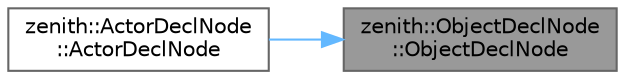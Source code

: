 digraph "zenith::ObjectDeclNode::ObjectDeclNode"
{
 // LATEX_PDF_SIZE
  bgcolor="transparent";
  edge [fontname=Helvetica,fontsize=10,labelfontname=Helvetica,labelfontsize=10];
  node [fontname=Helvetica,fontsize=10,shape=box,height=0.2,width=0.4];
  rankdir="RL";
  Node1 [id="Node000001",label="zenith::ObjectDeclNode\l::ObjectDeclNode",height=0.2,width=0.4,color="gray40", fillcolor="grey60", style="filled", fontcolor="black",tooltip=" "];
  Node1 -> Node2 [id="edge1_Node000001_Node000002",dir="back",color="steelblue1",style="solid",tooltip=" "];
  Node2 [id="Node000002",label="zenith::ActorDeclNode\l::ActorDeclNode",height=0.2,width=0.4,color="grey40", fillcolor="white", style="filled",URL="$classzenith_1_1_actor_decl_node.html#a24f2c80cc49642b650af936ba53eae99",tooltip=" "];
}
